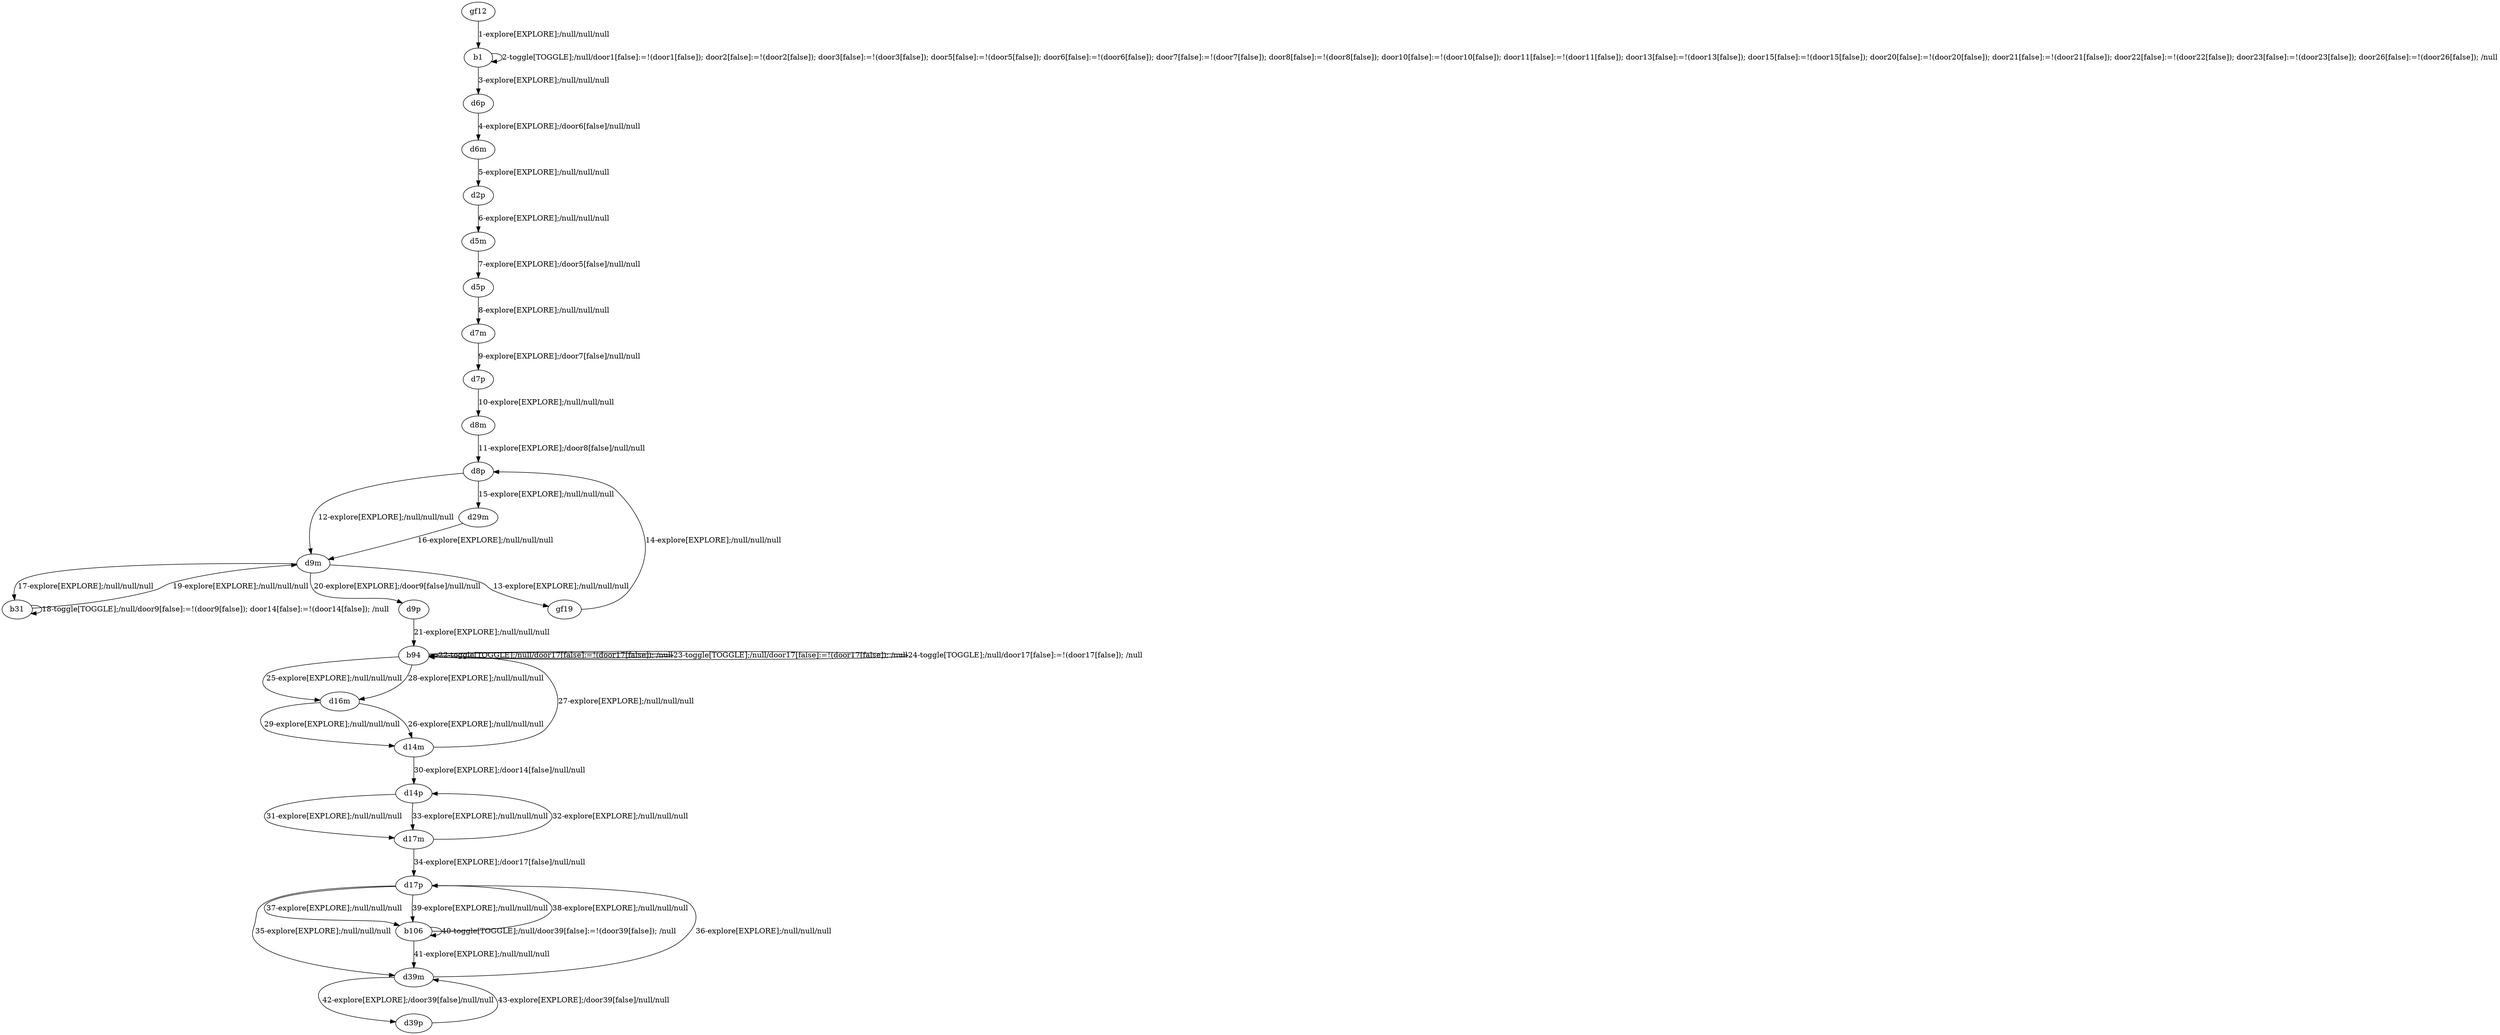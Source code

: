 # Total number of goals covered by this test: 1
# d39p --> d39m

digraph g {
"gf12" -> "b1" [label = "1-explore[EXPLORE];/null/null/null"];
"b1" -> "b1" [label = "2-toggle[TOGGLE];/null/door1[false]:=!(door1[false]); door2[false]:=!(door2[false]); door3[false]:=!(door3[false]); door5[false]:=!(door5[false]); door6[false]:=!(door6[false]); door7[false]:=!(door7[false]); door8[false]:=!(door8[false]); door10[false]:=!(door10[false]); door11[false]:=!(door11[false]); door13[false]:=!(door13[false]); door15[false]:=!(door15[false]); door20[false]:=!(door20[false]); door21[false]:=!(door21[false]); door22[false]:=!(door22[false]); door23[false]:=!(door23[false]); door26[false]:=!(door26[false]); /null"];
"b1" -> "d6p" [label = "3-explore[EXPLORE];/null/null/null"];
"d6p" -> "d6m" [label = "4-explore[EXPLORE];/door6[false]/null/null"];
"d6m" -> "d2p" [label = "5-explore[EXPLORE];/null/null/null"];
"d2p" -> "d5m" [label = "6-explore[EXPLORE];/null/null/null"];
"d5m" -> "d5p" [label = "7-explore[EXPLORE];/door5[false]/null/null"];
"d5p" -> "d7m" [label = "8-explore[EXPLORE];/null/null/null"];
"d7m" -> "d7p" [label = "9-explore[EXPLORE];/door7[false]/null/null"];
"d7p" -> "d8m" [label = "10-explore[EXPLORE];/null/null/null"];
"d8m" -> "d8p" [label = "11-explore[EXPLORE];/door8[false]/null/null"];
"d8p" -> "d9m" [label = "12-explore[EXPLORE];/null/null/null"];
"d9m" -> "gf19" [label = "13-explore[EXPLORE];/null/null/null"];
"gf19" -> "d8p" [label = "14-explore[EXPLORE];/null/null/null"];
"d8p" -> "d29m" [label = "15-explore[EXPLORE];/null/null/null"];
"d29m" -> "d9m" [label = "16-explore[EXPLORE];/null/null/null"];
"d9m" -> "b31" [label = "17-explore[EXPLORE];/null/null/null"];
"b31" -> "b31" [label = "18-toggle[TOGGLE];/null/door9[false]:=!(door9[false]); door14[false]:=!(door14[false]); /null"];
"b31" -> "d9m" [label = "19-explore[EXPLORE];/null/null/null"];
"d9m" -> "d9p" [label = "20-explore[EXPLORE];/door9[false]/null/null"];
"d9p" -> "b94" [label = "21-explore[EXPLORE];/null/null/null"];
"b94" -> "b94" [label = "22-toggle[TOGGLE];/null/door17[false]:=!(door17[false]); /null"];
"b94" -> "b94" [label = "23-toggle[TOGGLE];/null/door17[false]:=!(door17[false]); /null"];
"b94" -> "b94" [label = "24-toggle[TOGGLE];/null/door17[false]:=!(door17[false]); /null"];
"b94" -> "d16m" [label = "25-explore[EXPLORE];/null/null/null"];
"d16m" -> "d14m" [label = "26-explore[EXPLORE];/null/null/null"];
"d14m" -> "b94" [label = "27-explore[EXPLORE];/null/null/null"];
"b94" -> "d16m" [label = "28-explore[EXPLORE];/null/null/null"];
"d16m" -> "d14m" [label = "29-explore[EXPLORE];/null/null/null"];
"d14m" -> "d14p" [label = "30-explore[EXPLORE];/door14[false]/null/null"];
"d14p" -> "d17m" [label = "31-explore[EXPLORE];/null/null/null"];
"d17m" -> "d14p" [label = "32-explore[EXPLORE];/null/null/null"];
"d14p" -> "d17m" [label = "33-explore[EXPLORE];/null/null/null"];
"d17m" -> "d17p" [label = "34-explore[EXPLORE];/door17[false]/null/null"];
"d17p" -> "d39m" [label = "35-explore[EXPLORE];/null/null/null"];
"d39m" -> "d17p" [label = "36-explore[EXPLORE];/null/null/null"];
"d17p" -> "b106" [label = "37-explore[EXPLORE];/null/null/null"];
"b106" -> "d17p" [label = "38-explore[EXPLORE];/null/null/null"];
"d17p" -> "b106" [label = "39-explore[EXPLORE];/null/null/null"];
"b106" -> "b106" [label = "40-toggle[TOGGLE];/null/door39[false]:=!(door39[false]); /null"];
"b106" -> "d39m" [label = "41-explore[EXPLORE];/null/null/null"];
"d39m" -> "d39p" [label = "42-explore[EXPLORE];/door39[false]/null/null"];
"d39p" -> "d39m" [label = "43-explore[EXPLORE];/door39[false]/null/null"];
}
